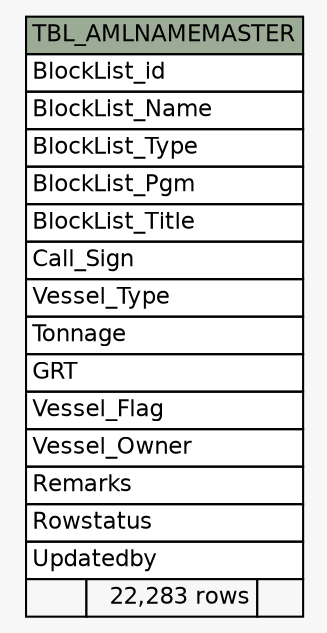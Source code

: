 // dot 2.38.0 on Windows 10 10.0
// SchemaSpy rev 590
digraph "TBL_AMLNAMEMASTER" {
  graph [
    rankdir="RL"
    bgcolor="#f7f7f7"
    nodesep="0.18"
    ranksep="0.46"
    fontname="Helvetica"
    fontsize="11"
  ];
  node [
    fontname="Helvetica"
    fontsize="11"
    shape="plaintext"
  ];
  edge [
    arrowsize="0.8"
  ];
  "TBL_AMLNAMEMASTER" [
    label=<
    <TABLE BORDER="0" CELLBORDER="1" CELLSPACING="0" BGCOLOR="#ffffff">
      <TR><TD COLSPAN="3" BGCOLOR="#9bab96" ALIGN="CENTER">TBL_AMLNAMEMASTER</TD></TR>
      <TR><TD PORT="BlockList_id" COLSPAN="3" ALIGN="LEFT">BlockList_id</TD></TR>
      <TR><TD PORT="BlockList_Name" COLSPAN="3" ALIGN="LEFT">BlockList_Name</TD></TR>
      <TR><TD PORT="BlockList_Type" COLSPAN="3" ALIGN="LEFT">BlockList_Type</TD></TR>
      <TR><TD PORT="BlockList_Pgm" COLSPAN="3" ALIGN="LEFT">BlockList_Pgm</TD></TR>
      <TR><TD PORT="BlockList_Title" COLSPAN="3" ALIGN="LEFT">BlockList_Title</TD></TR>
      <TR><TD PORT="Call_Sign" COLSPAN="3" ALIGN="LEFT">Call_Sign</TD></TR>
      <TR><TD PORT="Vessel_Type" COLSPAN="3" ALIGN="LEFT">Vessel_Type</TD></TR>
      <TR><TD PORT="Tonnage" COLSPAN="3" ALIGN="LEFT">Tonnage</TD></TR>
      <TR><TD PORT="GRT" COLSPAN="3" ALIGN="LEFT">GRT</TD></TR>
      <TR><TD PORT="Vessel_Flag" COLSPAN="3" ALIGN="LEFT">Vessel_Flag</TD></TR>
      <TR><TD PORT="Vessel_Owner" COLSPAN="3" ALIGN="LEFT">Vessel_Owner</TD></TR>
      <TR><TD PORT="Remarks" COLSPAN="3" ALIGN="LEFT">Remarks</TD></TR>
      <TR><TD PORT="Rowstatus" COLSPAN="3" ALIGN="LEFT">Rowstatus</TD></TR>
      <TR><TD PORT="Updatedby" COLSPAN="3" ALIGN="LEFT">Updatedby</TD></TR>
      <TR><TD ALIGN="LEFT" BGCOLOR="#f7f7f7">  </TD><TD ALIGN="RIGHT" BGCOLOR="#f7f7f7">22,283 rows</TD><TD ALIGN="RIGHT" BGCOLOR="#f7f7f7">  </TD></TR>
    </TABLE>>
    URL="tables/TBL_AMLNAMEMASTER.html"
    tooltip="TBL_AMLNAMEMASTER"
  ];
}
